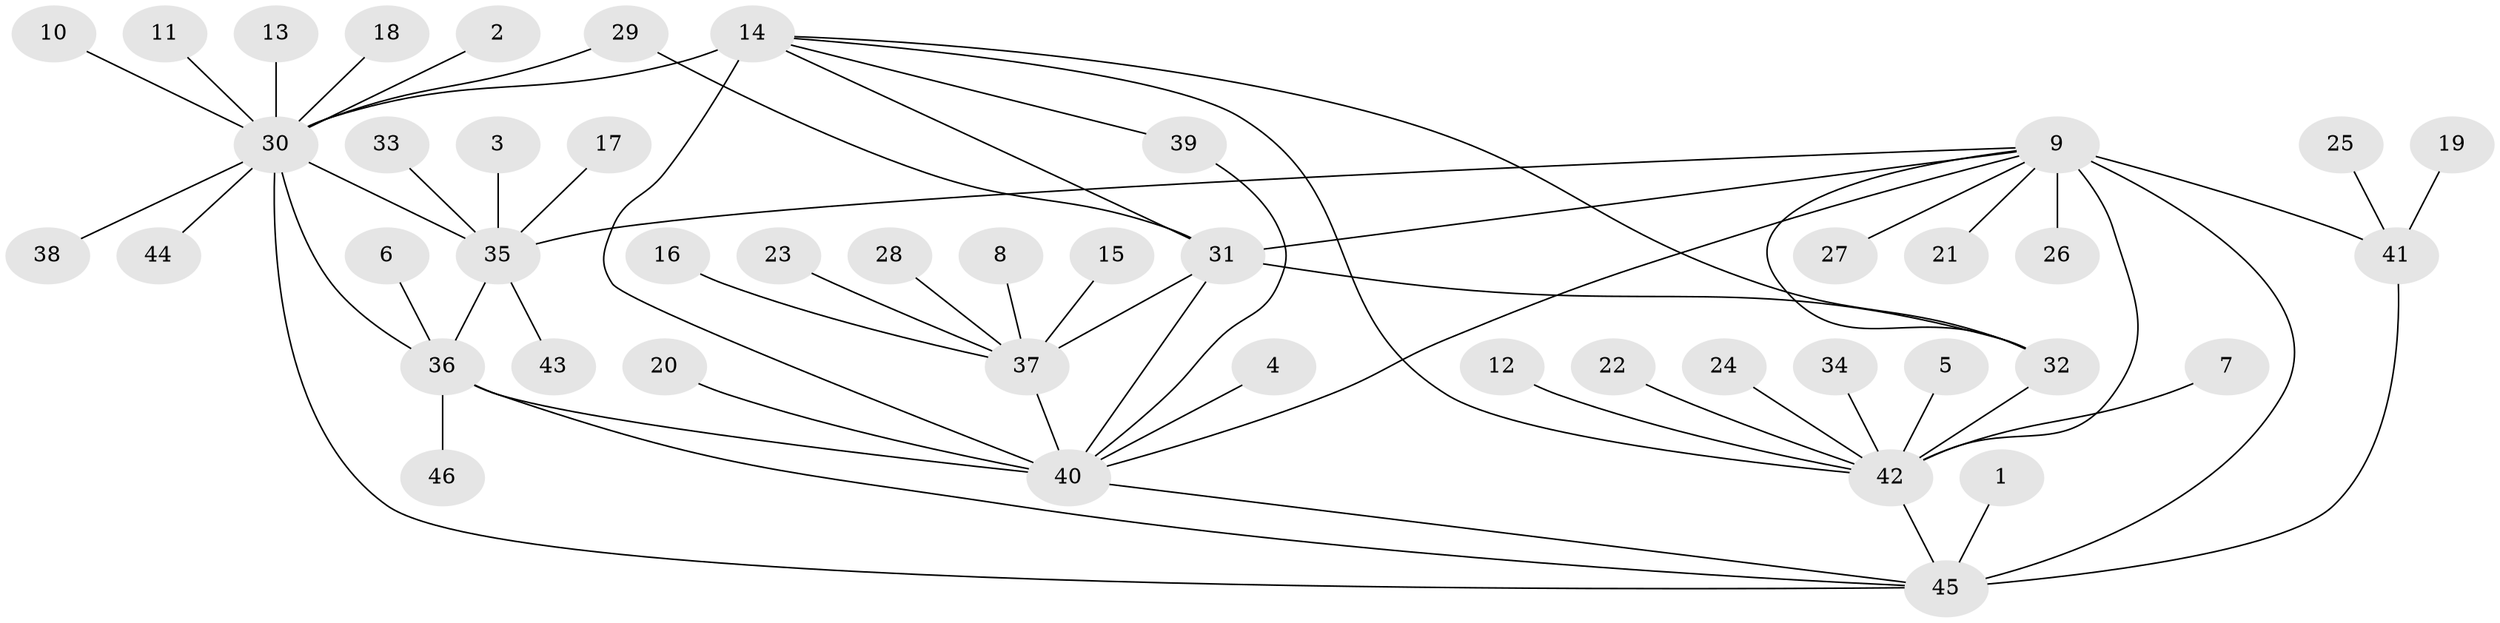 // original degree distribution, {5: 0.04395604395604396, 8: 0.02197802197802198, 13: 0.02197802197802198, 6: 0.04395604395604396, 7: 0.03296703296703297, 4: 0.054945054945054944, 3: 0.04395604395604396, 10: 0.01098901098901099, 9: 0.01098901098901099, 1: 0.5494505494505495, 2: 0.16483516483516483}
// Generated by graph-tools (version 1.1) at 2025/26/03/09/25 03:26:45]
// undirected, 46 vertices, 62 edges
graph export_dot {
graph [start="1"]
  node [color=gray90,style=filled];
  1;
  2;
  3;
  4;
  5;
  6;
  7;
  8;
  9;
  10;
  11;
  12;
  13;
  14;
  15;
  16;
  17;
  18;
  19;
  20;
  21;
  22;
  23;
  24;
  25;
  26;
  27;
  28;
  29;
  30;
  31;
  32;
  33;
  34;
  35;
  36;
  37;
  38;
  39;
  40;
  41;
  42;
  43;
  44;
  45;
  46;
  1 -- 45 [weight=1.0];
  2 -- 30 [weight=1.0];
  3 -- 35 [weight=1.0];
  4 -- 40 [weight=1.0];
  5 -- 42 [weight=1.0];
  6 -- 36 [weight=1.0];
  7 -- 42 [weight=1.0];
  8 -- 37 [weight=1.0];
  9 -- 21 [weight=1.0];
  9 -- 26 [weight=1.0];
  9 -- 27 [weight=1.0];
  9 -- 31 [weight=1.0];
  9 -- 32 [weight=2.0];
  9 -- 35 [weight=1.0];
  9 -- 40 [weight=1.0];
  9 -- 41 [weight=2.0];
  9 -- 42 [weight=2.0];
  9 -- 45 [weight=3.0];
  10 -- 30 [weight=1.0];
  11 -- 30 [weight=1.0];
  12 -- 42 [weight=1.0];
  13 -- 30 [weight=1.0];
  14 -- 30 [weight=4.0];
  14 -- 31 [weight=1.0];
  14 -- 32 [weight=1.0];
  14 -- 39 [weight=1.0];
  14 -- 40 [weight=1.0];
  14 -- 42 [weight=1.0];
  15 -- 37 [weight=1.0];
  16 -- 37 [weight=1.0];
  17 -- 35 [weight=1.0];
  18 -- 30 [weight=1.0];
  19 -- 41 [weight=1.0];
  20 -- 40 [weight=1.0];
  22 -- 42 [weight=1.0];
  23 -- 37 [weight=1.0];
  24 -- 42 [weight=1.0];
  25 -- 41 [weight=1.0];
  28 -- 37 [weight=1.0];
  29 -- 30 [weight=1.0];
  29 -- 31 [weight=1.0];
  30 -- 35 [weight=1.0];
  30 -- 36 [weight=1.0];
  30 -- 38 [weight=1.0];
  30 -- 44 [weight=1.0];
  30 -- 45 [weight=1.0];
  31 -- 32 [weight=1.0];
  31 -- 37 [weight=1.0];
  31 -- 40 [weight=2.0];
  32 -- 42 [weight=1.0];
  33 -- 35 [weight=1.0];
  34 -- 42 [weight=1.0];
  35 -- 36 [weight=1.0];
  35 -- 43 [weight=1.0];
  36 -- 40 [weight=2.0];
  36 -- 45 [weight=2.0];
  36 -- 46 [weight=1.0];
  37 -- 40 [weight=2.0];
  39 -- 40 [weight=1.0];
  40 -- 45 [weight=1.0];
  41 -- 45 [weight=1.0];
  42 -- 45 [weight=1.0];
}
